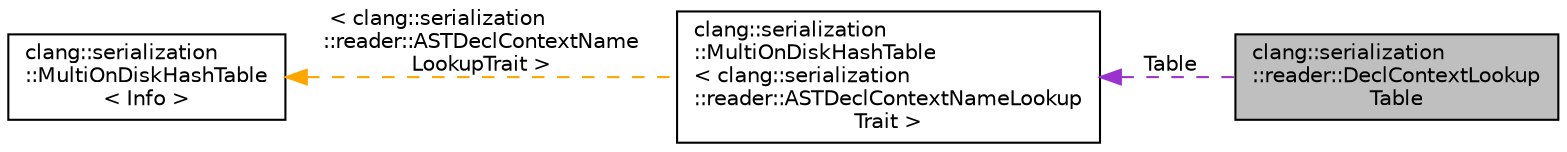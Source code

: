 digraph "clang::serialization::reader::DeclContextLookupTable"
{
 // LATEX_PDF_SIZE
  bgcolor="transparent";
  edge [fontname="Helvetica",fontsize="10",labelfontname="Helvetica",labelfontsize="10"];
  node [fontname="Helvetica",fontsize="10",shape=record];
  rankdir="LR";
  Node1 [label="clang::serialization\l::reader::DeclContextLookup\lTable",height=0.2,width=0.4,color="black", fillcolor="grey75", style="filled", fontcolor="black",tooltip=" "];
  Node2 -> Node1 [dir="back",color="darkorchid3",fontsize="10",style="dashed",label=" Table" ,fontname="Helvetica"];
  Node2 [label="clang::serialization\l::MultiOnDiskHashTable\l\< clang::serialization\l::reader::ASTDeclContextNameLookup\lTrait \>",height=0.2,width=0.4,color="black",URL="$classclang_1_1serialization_1_1MultiOnDiskHashTable.html",tooltip=" "];
  Node3 -> Node2 [dir="back",color="orange",fontsize="10",style="dashed",label=" \< clang::serialization\l::reader::ASTDeclContextName\lLookupTrait \>" ,fontname="Helvetica"];
  Node3 [label="clang::serialization\l::MultiOnDiskHashTable\l\< Info \>",height=0.2,width=0.4,color="black",URL="$classclang_1_1serialization_1_1MultiOnDiskHashTable.html",tooltip="A collection of on-disk hash tables, merged when relevant for performance."];
}
